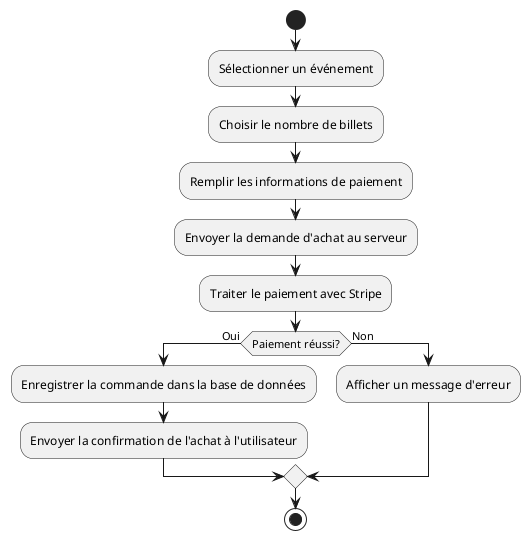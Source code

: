 @startuml
start
:Sélectionner un événement;
:Choisir le nombre de billets;
:Remplir les informations de paiement;
:Envoyer la demande d'achat au serveur;
:Traiter le paiement avec Stripe;
if (Paiement réussi?) then (Oui)
    :Enregistrer la commande dans la base de données;
    :Envoyer la confirmation de l'achat à l'utilisateur;
else (Non)
    :Afficher un message d'erreur;
endif
stop

@enduml
